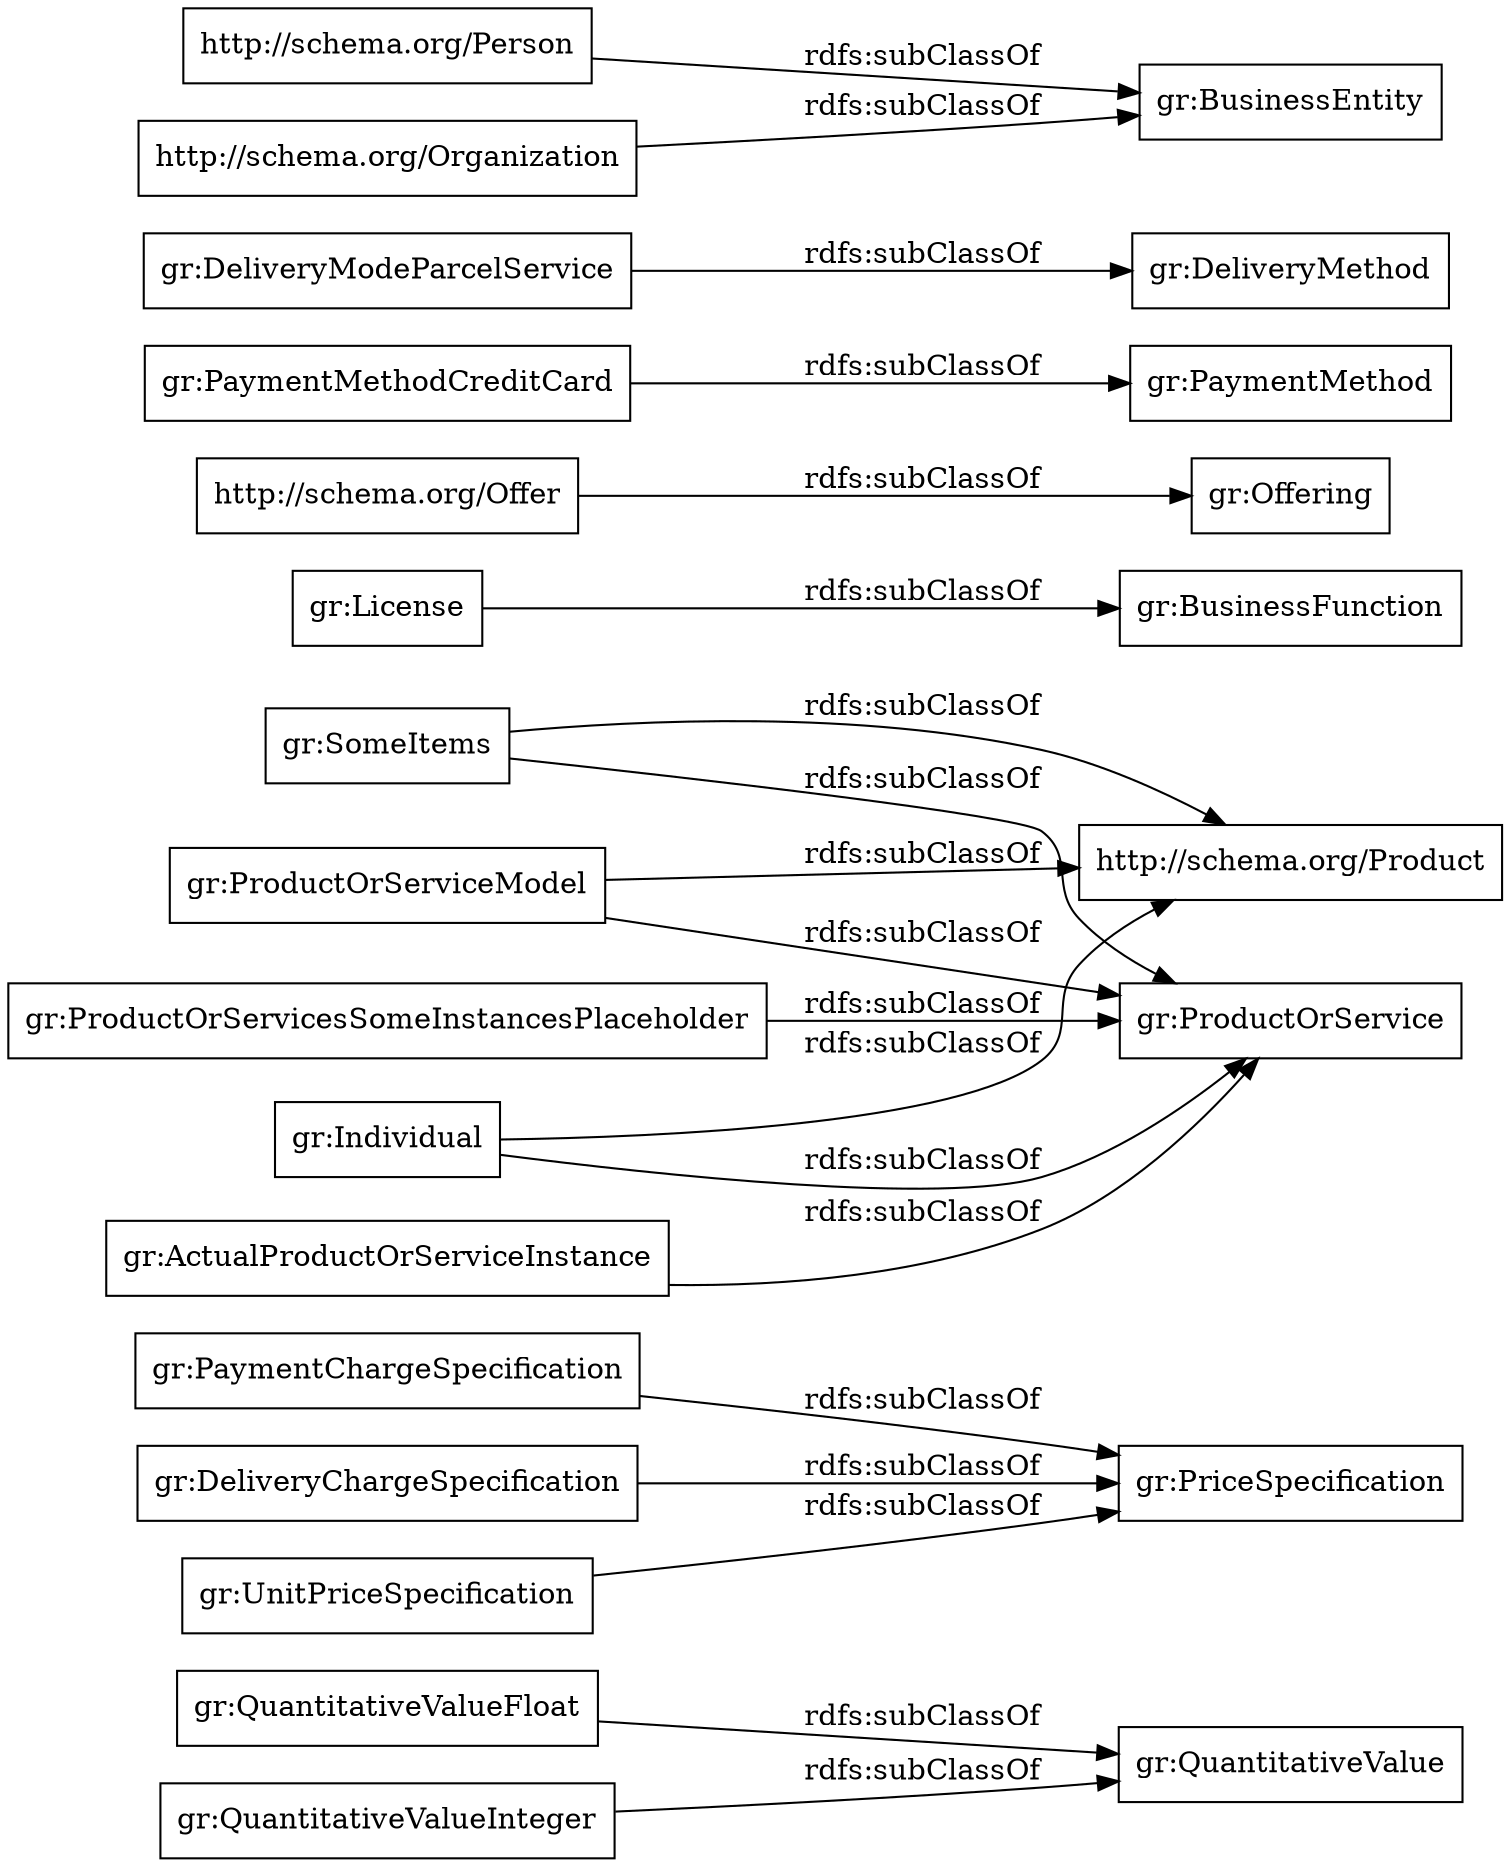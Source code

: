 digraph ar2dtool_diagram { 
rankdir=LR;
size="1000"
node [shape = rectangle, color="black"]; "gr:QuantitativeValue" "gr:PaymentChargeSpecification" "gr:ProductOrServicesSomeInstancesPlaceholder" "gr:PriceSpecification" "http://schema.org/Product" "gr:BusinessFunction" "http://schema.org/Offer" "gr:PaymentMethod" "gr:License" "gr:DeliveryMethod" "gr:DeliveryModeParcelService" "gr:DeliveryChargeSpecification" "http://schema.org/Person" "gr:Individual" "gr:SomeItems" "http://schema.org/Organization" "gr:ProductOrServiceModel" "gr:QuantitativeValueFloat" "gr:UnitPriceSpecification" "gr:BusinessEntity" "gr:PaymentMethodCreditCard" "gr:Offering" "gr:ProductOrService" "gr:ActualProductOrServiceInstance" "gr:QuantitativeValueInteger" ; /*classes style*/
	"gr:DeliveryModeParcelService" -> "gr:DeliveryMethod" [ label = "rdfs:subClassOf" ];
	"gr:ActualProductOrServiceInstance" -> "gr:ProductOrService" [ label = "rdfs:subClassOf" ];
	"gr:DeliveryChargeSpecification" -> "gr:PriceSpecification" [ label = "rdfs:subClassOf" ];
	"gr:Individual" -> "http://schema.org/Product" [ label = "rdfs:subClassOf" ];
	"gr:Individual" -> "gr:ProductOrService" [ label = "rdfs:subClassOf" ];
	"gr:PaymentChargeSpecification" -> "gr:PriceSpecification" [ label = "rdfs:subClassOf" ];
	"gr:ProductOrServiceModel" -> "http://schema.org/Product" [ label = "rdfs:subClassOf" ];
	"gr:ProductOrServiceModel" -> "gr:ProductOrService" [ label = "rdfs:subClassOf" ];
	"gr:QuantitativeValueFloat" -> "gr:QuantitativeValue" [ label = "rdfs:subClassOf" ];
	"gr:License" -> "gr:BusinessFunction" [ label = "rdfs:subClassOf" ];
	"gr:SomeItems" -> "http://schema.org/Product" [ label = "rdfs:subClassOf" ];
	"gr:SomeItems" -> "gr:ProductOrService" [ label = "rdfs:subClassOf" ];
	"gr:QuantitativeValueInteger" -> "gr:QuantitativeValue" [ label = "rdfs:subClassOf" ];
	"http://schema.org/Organization" -> "gr:BusinessEntity" [ label = "rdfs:subClassOf" ];
	"gr:PaymentMethodCreditCard" -> "gr:PaymentMethod" [ label = "rdfs:subClassOf" ];
	"gr:UnitPriceSpecification" -> "gr:PriceSpecification" [ label = "rdfs:subClassOf" ];
	"gr:ProductOrServicesSomeInstancesPlaceholder" -> "gr:ProductOrService" [ label = "rdfs:subClassOf" ];
	"http://schema.org/Offer" -> "gr:Offering" [ label = "rdfs:subClassOf" ];
	"http://schema.org/Person" -> "gr:BusinessEntity" [ label = "rdfs:subClassOf" ];

}
